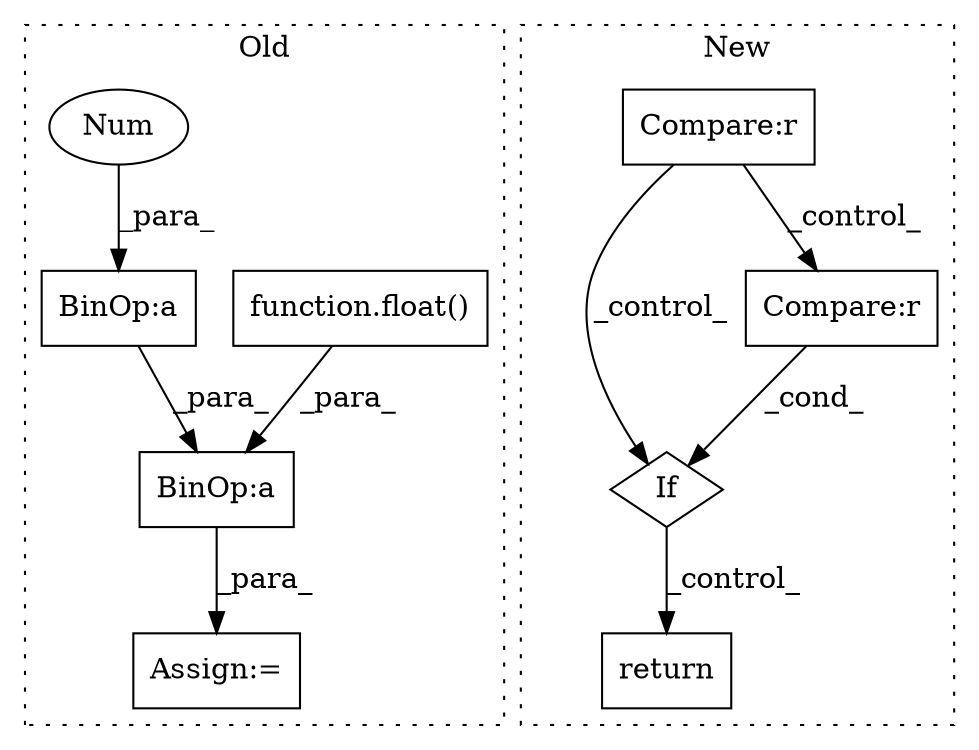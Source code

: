 digraph G {
subgraph cluster0 {
1 [label="function.float()" a="75" s="2862,2874" l="6,1" shape="box"];
4 [label="BinOp:a" a="82" s="2974" l="3" shape="box"];
5 [label="Assign:=" a="68" s="2936" l="3" shape="box"];
6 [label="BinOp:a" a="82" s="2905" l="1" shape="box"];
7 [label="Num" a="76" s="2903" l="2" shape="ellipse"];
label = "Old";
style="dotted";
}
subgraph cluster1 {
2 [label="If" a="96" s="3243" l="0" shape="diamond"];
3 [label="Compare:r" a="40" s="3243" l="27" shape="box"];
8 [label="Compare:r" a="40" s="3152" l="25" shape="box"];
9 [label="return" a="93" s="3284" l="7" shape="box"];
label = "New";
style="dotted";
}
1 -> 4 [label="_para_"];
2 -> 9 [label="_control_"];
3 -> 2 [label="_cond_"];
4 -> 5 [label="_para_"];
6 -> 4 [label="_para_"];
7 -> 6 [label="_para_"];
8 -> 2 [label="_control_"];
8 -> 3 [label="_control_"];
}